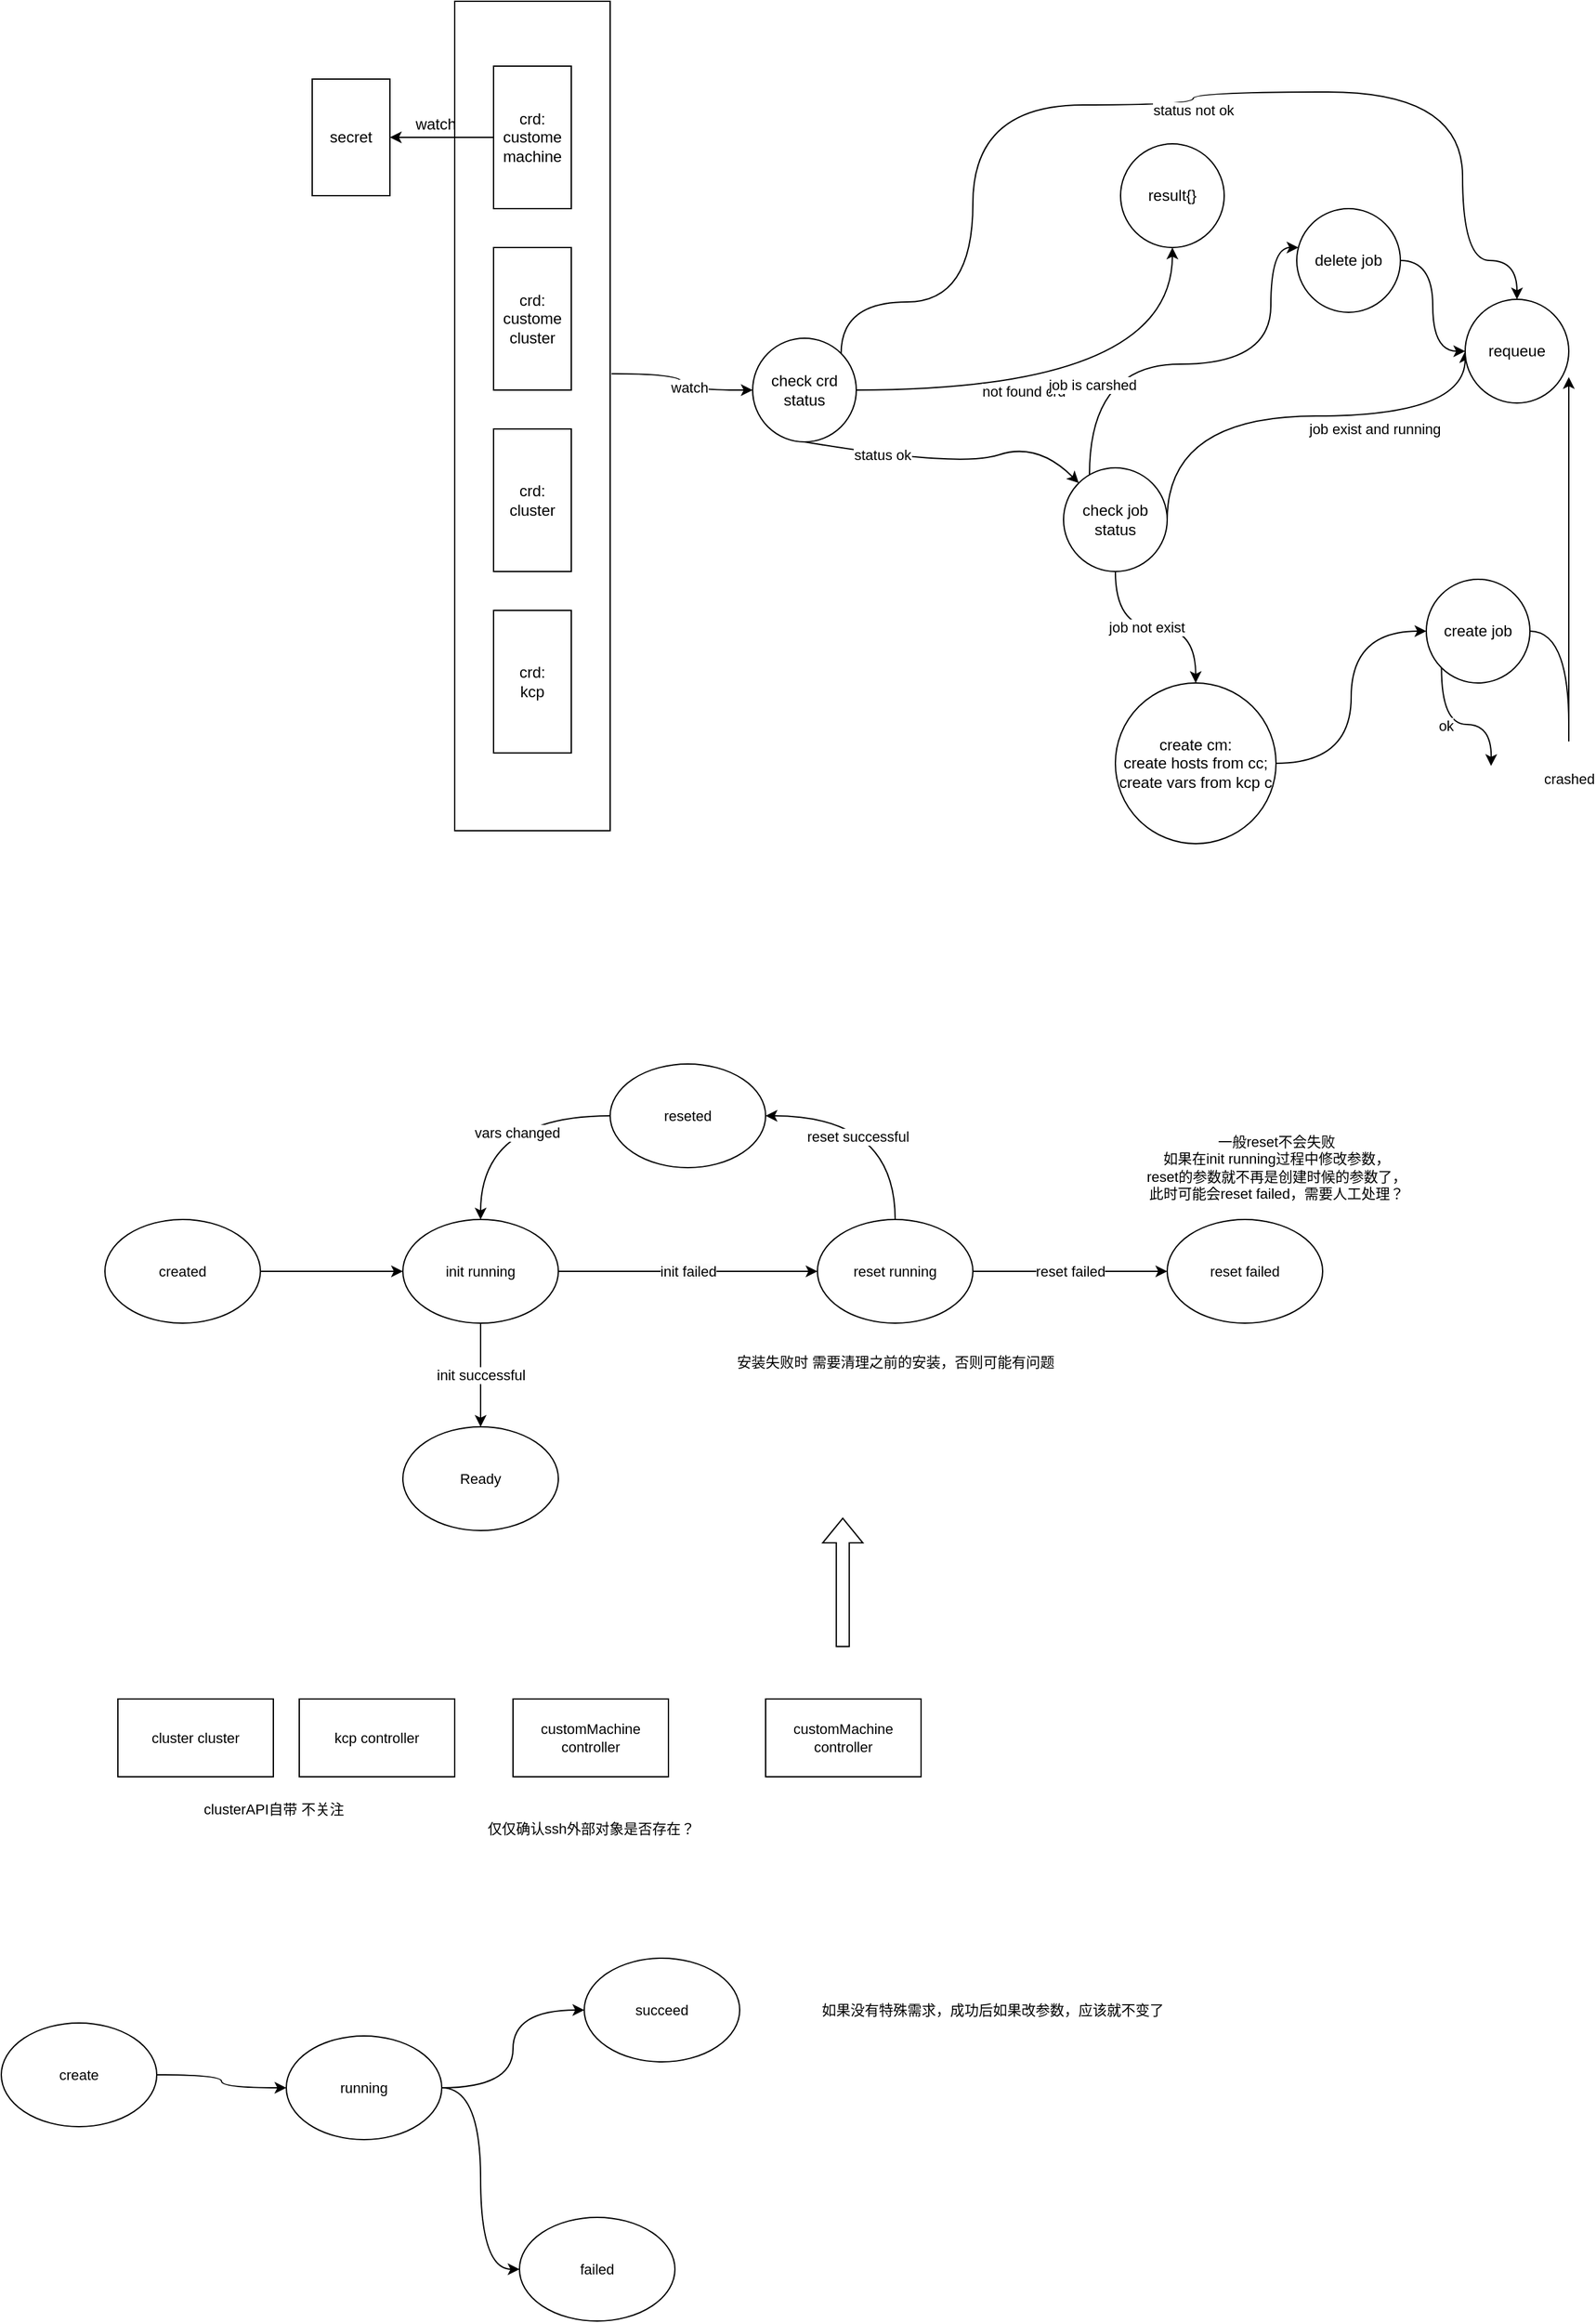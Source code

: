 <mxfile version="20.7.4" type="github">
  <diagram id="CT1NjjWQJzac3AZeAv4A" name="第 1 页">
    <mxGraphModel dx="1756" dy="723" grid="1" gridSize="10" guides="1" tooltips="1" connect="1" arrows="1" fold="1" page="1" pageScale="1" pageWidth="827" pageHeight="1169" math="0" shadow="0">
      <root>
        <mxCell id="0" />
        <mxCell id="1" parent="0" />
        <mxCell id="kSKy-D9Eql0qE67P8Xhp-44" value="" style="rounded=0;whiteSpace=wrap;html=1;" vertex="1" parent="1">
          <mxGeometry x="-100" y="20" width="120" height="640" as="geometry" />
        </mxCell>
        <mxCell id="kSKy-D9Eql0qE67P8Xhp-1" value="result{}" style="ellipse;whiteSpace=wrap;html=1;aspect=fixed;" vertex="1" parent="1">
          <mxGeometry x="414" y="130" width="80" height="80" as="geometry" />
        </mxCell>
        <mxCell id="kSKy-D9Eql0qE67P8Xhp-9" style="edgeStyle=orthogonalEdgeStyle;rounded=0;orthogonalLoop=1;jettySize=auto;html=1;curved=1;" edge="1" parent="1" source="kSKy-D9Eql0qE67P8Xhp-2" target="kSKy-D9Eql0qE67P8Xhp-1">
          <mxGeometry relative="1" as="geometry" />
        </mxCell>
        <mxCell id="kSKy-D9Eql0qE67P8Xhp-10" value="not found crd" style="edgeLabel;html=1;align=center;verticalAlign=middle;resizable=0;points=[];" vertex="1" connectable="0" parent="kSKy-D9Eql0qE67P8Xhp-9">
          <mxGeometry x="-0.275" y="-1" relative="1" as="geometry">
            <mxPoint as="offset" />
          </mxGeometry>
        </mxCell>
        <mxCell id="kSKy-D9Eql0qE67P8Xhp-29" style="edgeStyle=orthogonalEdgeStyle;curved=1;rounded=0;orthogonalLoop=1;jettySize=auto;html=1;exitX=1;exitY=0;exitDx=0;exitDy=0;entryX=0.5;entryY=0;entryDx=0;entryDy=0;" edge="1" parent="1" source="kSKy-D9Eql0qE67P8Xhp-2" target="kSKy-D9Eql0qE67P8Xhp-8">
          <mxGeometry relative="1" as="geometry">
            <mxPoint x="700" y="250" as="targetPoint" />
            <Array as="points">
              <mxPoint x="198" y="252" />
              <mxPoint x="300" y="252" />
              <mxPoint x="300" y="100" />
              <mxPoint x="470" y="100" />
              <mxPoint x="470" y="90" />
              <mxPoint x="678" y="90" />
              <mxPoint x="678" y="220" />
              <mxPoint x="720" y="220" />
            </Array>
          </mxGeometry>
        </mxCell>
        <mxCell id="kSKy-D9Eql0qE67P8Xhp-30" value="status not ok" style="edgeLabel;html=1;align=center;verticalAlign=middle;resizable=0;points=[];" vertex="1" connectable="0" parent="kSKy-D9Eql0qE67P8Xhp-29">
          <mxGeometry x="0.048" y="-4" relative="1" as="geometry">
            <mxPoint as="offset" />
          </mxGeometry>
        </mxCell>
        <mxCell id="kSKy-D9Eql0qE67P8Xhp-2" value="check crd status" style="ellipse;whiteSpace=wrap;html=1;aspect=fixed;" vertex="1" parent="1">
          <mxGeometry x="130" y="280" width="80" height="80" as="geometry" />
        </mxCell>
        <mxCell id="kSKy-D9Eql0qE67P8Xhp-16" style="edgeStyle=orthogonalEdgeStyle;rounded=0;orthogonalLoop=1;jettySize=auto;html=1;entryX=0.5;entryY=0;entryDx=0;entryDy=0;curved=1;" edge="1" parent="1" source="kSKy-D9Eql0qE67P8Xhp-4" target="kSKy-D9Eql0qE67P8Xhp-13">
          <mxGeometry relative="1" as="geometry" />
        </mxCell>
        <mxCell id="kSKy-D9Eql0qE67P8Xhp-17" value="job not exist" style="edgeLabel;html=1;align=center;verticalAlign=middle;resizable=0;points=[];" vertex="1" connectable="0" parent="kSKy-D9Eql0qE67P8Xhp-16">
          <mxGeometry x="-0.102" relative="1" as="geometry">
            <mxPoint as="offset" />
          </mxGeometry>
        </mxCell>
        <mxCell id="kSKy-D9Eql0qE67P8Xhp-19" style="edgeStyle=orthogonalEdgeStyle;rounded=0;orthogonalLoop=1;jettySize=auto;html=1;entryX=0;entryY=0.5;entryDx=0;entryDy=0;curved=1;" edge="1" parent="1" source="kSKy-D9Eql0qE67P8Xhp-4" target="kSKy-D9Eql0qE67P8Xhp-8">
          <mxGeometry relative="1" as="geometry">
            <Array as="points">
              <mxPoint x="450" y="340" />
            </Array>
          </mxGeometry>
        </mxCell>
        <mxCell id="kSKy-D9Eql0qE67P8Xhp-52" value="job exist and running" style="edgeLabel;html=1;align=center;verticalAlign=middle;resizable=0;points=[];" vertex="1" connectable="0" parent="kSKy-D9Eql0qE67P8Xhp-19">
          <mxGeometry x="0.333" y="-10" relative="1" as="geometry">
            <mxPoint as="offset" />
          </mxGeometry>
        </mxCell>
        <mxCell id="kSKy-D9Eql0qE67P8Xhp-21" style="edgeStyle=orthogonalEdgeStyle;rounded=0;orthogonalLoop=1;jettySize=auto;html=1;curved=1;" edge="1" parent="1" source="kSKy-D9Eql0qE67P8Xhp-4" target="kSKy-D9Eql0qE67P8Xhp-23">
          <mxGeometry relative="1" as="geometry">
            <Array as="points">
              <mxPoint x="390" y="300" />
              <mxPoint x="530" y="300" />
              <mxPoint x="530" y="210" />
            </Array>
          </mxGeometry>
        </mxCell>
        <mxCell id="kSKy-D9Eql0qE67P8Xhp-22" value="job is carshed" style="edgeLabel;html=1;align=center;verticalAlign=middle;resizable=0;points=[];" vertex="1" connectable="0" parent="kSKy-D9Eql0qE67P8Xhp-21">
          <mxGeometry x="-0.481" y="-16" relative="1" as="geometry">
            <mxPoint as="offset" />
          </mxGeometry>
        </mxCell>
        <mxCell id="kSKy-D9Eql0qE67P8Xhp-4" value="check job status" style="ellipse;whiteSpace=wrap;html=1;aspect=fixed;" vertex="1" parent="1">
          <mxGeometry x="370" y="380" width="80" height="80" as="geometry" />
        </mxCell>
        <mxCell id="kSKy-D9Eql0qE67P8Xhp-32" style="edgeStyle=orthogonalEdgeStyle;curved=1;rounded=0;orthogonalLoop=1;jettySize=auto;html=1;exitX=0;exitY=1;exitDx=0;exitDy=0;" edge="1" parent="1" source="kSKy-D9Eql0qE67P8Xhp-5">
          <mxGeometry relative="1" as="geometry">
            <mxPoint x="700" y="610" as="targetPoint" />
          </mxGeometry>
        </mxCell>
        <mxCell id="kSKy-D9Eql0qE67P8Xhp-33" value="ok" style="edgeLabel;html=1;align=center;verticalAlign=middle;resizable=0;points=[];" vertex="1" connectable="0" parent="kSKy-D9Eql0qE67P8Xhp-32">
          <mxGeometry x="-0.183" y="-1" relative="1" as="geometry">
            <mxPoint as="offset" />
          </mxGeometry>
        </mxCell>
        <mxCell id="kSKy-D9Eql0qE67P8Xhp-34" style="edgeStyle=orthogonalEdgeStyle;curved=1;rounded=0;orthogonalLoop=1;jettySize=auto;html=1;entryX=1;entryY=0.75;entryDx=0;entryDy=0;entryPerimeter=0;" edge="1" parent="1" source="kSKy-D9Eql0qE67P8Xhp-5" target="kSKy-D9Eql0qE67P8Xhp-8">
          <mxGeometry relative="1" as="geometry">
            <Array as="points">
              <mxPoint x="760" y="650" />
              <mxPoint x="760" y="360" />
            </Array>
          </mxGeometry>
        </mxCell>
        <mxCell id="kSKy-D9Eql0qE67P8Xhp-35" value="crashed" style="edgeLabel;html=1;align=center;verticalAlign=middle;resizable=0;points=[];" vertex="1" connectable="0" parent="kSKy-D9Eql0qE67P8Xhp-34">
          <mxGeometry x="-0.204" relative="1" as="geometry">
            <mxPoint as="offset" />
          </mxGeometry>
        </mxCell>
        <mxCell id="kSKy-D9Eql0qE67P8Xhp-5" value="create job" style="ellipse;whiteSpace=wrap;html=1;aspect=fixed;" vertex="1" parent="1">
          <mxGeometry x="650" y="466" width="80" height="80" as="geometry" />
        </mxCell>
        <mxCell id="kSKy-D9Eql0qE67P8Xhp-6" value="" style="curved=1;endArrow=classic;html=1;rounded=0;exitX=0.5;exitY=1;exitDx=0;exitDy=0;" edge="1" parent="1" source="kSKy-D9Eql0qE67P8Xhp-2" target="kSKy-D9Eql0qE67P8Xhp-4">
          <mxGeometry width="50" height="50" relative="1" as="geometry">
            <mxPoint x="270" y="320" as="sourcePoint" />
            <mxPoint x="332.188" y="386.718" as="targetPoint" />
            <Array as="points">
              <mxPoint x="290" y="380" />
              <mxPoint x="350" y="360" />
            </Array>
          </mxGeometry>
        </mxCell>
        <mxCell id="kSKy-D9Eql0qE67P8Xhp-7" value="status ok" style="edgeLabel;html=1;align=center;verticalAlign=middle;resizable=0;points=[];" vertex="1" connectable="0" parent="kSKy-D9Eql0qE67P8Xhp-6">
          <mxGeometry x="-0.467" relative="1" as="geometry">
            <mxPoint as="offset" />
          </mxGeometry>
        </mxCell>
        <mxCell id="kSKy-D9Eql0qE67P8Xhp-8" value="requeue" style="ellipse;whiteSpace=wrap;html=1;aspect=fixed;" vertex="1" parent="1">
          <mxGeometry x="680" y="250" width="80" height="80" as="geometry" />
        </mxCell>
        <mxCell id="kSKy-D9Eql0qE67P8Xhp-31" style="edgeStyle=orthogonalEdgeStyle;curved=1;rounded=0;orthogonalLoop=1;jettySize=auto;html=1;" edge="1" parent="1" source="kSKy-D9Eql0qE67P8Xhp-13" target="kSKy-D9Eql0qE67P8Xhp-5">
          <mxGeometry relative="1" as="geometry" />
        </mxCell>
        <mxCell id="kSKy-D9Eql0qE67P8Xhp-13" value="create cm:&lt;br&gt;create hosts from cc;&lt;br&gt;create vars from kcp c" style="ellipse;whiteSpace=wrap;html=1;aspect=fixed;" vertex="1" parent="1">
          <mxGeometry x="410" y="546" width="124" height="124" as="geometry" />
        </mxCell>
        <mxCell id="kSKy-D9Eql0qE67P8Xhp-24" style="edgeStyle=orthogonalEdgeStyle;curved=1;rounded=0;orthogonalLoop=1;jettySize=auto;html=1;" edge="1" parent="1" source="kSKy-D9Eql0qE67P8Xhp-23" target="kSKy-D9Eql0qE67P8Xhp-8">
          <mxGeometry relative="1" as="geometry" />
        </mxCell>
        <mxCell id="kSKy-D9Eql0qE67P8Xhp-23" value="delete job" style="ellipse;whiteSpace=wrap;html=1;aspect=fixed;" vertex="1" parent="1">
          <mxGeometry x="550" y="180" width="80" height="80" as="geometry" />
        </mxCell>
        <mxCell id="kSKy-D9Eql0qE67P8Xhp-26" style="edgeStyle=orthogonalEdgeStyle;curved=1;rounded=0;orthogonalLoop=1;jettySize=auto;html=1;exitX=1.008;exitY=0.449;exitDx=0;exitDy=0;exitPerimeter=0;" edge="1" parent="1" source="kSKy-D9Eql0qE67P8Xhp-44" target="kSKy-D9Eql0qE67P8Xhp-2">
          <mxGeometry relative="1" as="geometry">
            <mxPoint x="90" y="230" as="sourcePoint" />
          </mxGeometry>
        </mxCell>
        <mxCell id="kSKy-D9Eql0qE67P8Xhp-49" value="watch" style="edgeLabel;html=1;align=center;verticalAlign=middle;resizable=0;points=[];" vertex="1" connectable="0" parent="kSKy-D9Eql0qE67P8Xhp-26">
          <mxGeometry x="0.191" y="2" relative="1" as="geometry">
            <mxPoint as="offset" />
          </mxGeometry>
        </mxCell>
        <mxCell id="kSKy-D9Eql0qE67P8Xhp-41" style="edgeStyle=orthogonalEdgeStyle;curved=1;rounded=0;orthogonalLoop=1;jettySize=auto;html=1;entryX=1;entryY=0.5;entryDx=0;entryDy=0;" edge="1" parent="1" source="kSKy-D9Eql0qE67P8Xhp-37" target="kSKy-D9Eql0qE67P8Xhp-40">
          <mxGeometry relative="1" as="geometry" />
        </mxCell>
        <mxCell id="kSKy-D9Eql0qE67P8Xhp-37" value="crd:&lt;br&gt;custome machine" style="rounded=0;whiteSpace=wrap;html=1;" vertex="1" parent="1">
          <mxGeometry x="-70" y="70" width="60" height="110" as="geometry" />
        </mxCell>
        <mxCell id="kSKy-D9Eql0qE67P8Xhp-38" value="crd:&lt;br&gt;custome cluster" style="rounded=0;whiteSpace=wrap;html=1;" vertex="1" parent="1">
          <mxGeometry x="-70" y="210" width="60" height="110" as="geometry" />
        </mxCell>
        <mxCell id="kSKy-D9Eql0qE67P8Xhp-39" value="crd:&lt;br&gt;cluster" style="rounded=0;whiteSpace=wrap;html=1;" vertex="1" parent="1">
          <mxGeometry x="-70" y="350" width="60" height="110" as="geometry" />
        </mxCell>
        <mxCell id="kSKy-D9Eql0qE67P8Xhp-40" value="secret" style="rounded=0;whiteSpace=wrap;html=1;" vertex="1" parent="1">
          <mxGeometry x="-210" y="80" width="60" height="90" as="geometry" />
        </mxCell>
        <mxCell id="kSKy-D9Eql0qE67P8Xhp-42" value="watch" style="text;html=1;align=center;verticalAlign=middle;resizable=0;points=[];autosize=1;strokeColor=none;fillColor=none;" vertex="1" parent="1">
          <mxGeometry x="-140" y="100" width="50" height="30" as="geometry" />
        </mxCell>
        <mxCell id="kSKy-D9Eql0qE67P8Xhp-53" value="crd:&lt;br&gt;kcp" style="rounded=0;whiteSpace=wrap;html=1;" vertex="1" parent="1">
          <mxGeometry x="-70" y="490" width="60" height="110" as="geometry" />
        </mxCell>
        <mxCell id="kSKy-D9Eql0qE67P8Xhp-63" style="edgeStyle=orthogonalEdgeStyle;shape=connector;curved=1;rounded=0;orthogonalLoop=1;jettySize=auto;html=1;labelBackgroundColor=default;strokeColor=default;fontFamily=Helvetica;fontSize=11;fontColor=default;endArrow=classic;" edge="1" parent="1" source="kSKy-D9Eql0qE67P8Xhp-57" target="kSKy-D9Eql0qE67P8Xhp-62">
          <mxGeometry relative="1" as="geometry">
            <mxPoint x="90" y="1000" as="targetPoint" />
          </mxGeometry>
        </mxCell>
        <mxCell id="kSKy-D9Eql0qE67P8Xhp-71" value="&lt;span style=&quot;background-color: rgb(251, 251, 251);&quot;&gt;init failed&lt;/span&gt;" style="edgeLabel;html=1;align=center;verticalAlign=middle;resizable=0;points=[];fontSize=11;fontFamily=Helvetica;fontColor=default;" vertex="1" connectable="0" parent="kSKy-D9Eql0qE67P8Xhp-63">
          <mxGeometry x="-0.295" y="-3" relative="1" as="geometry">
            <mxPoint x="29" y="-3" as="offset" />
          </mxGeometry>
        </mxCell>
        <mxCell id="kSKy-D9Eql0qE67P8Xhp-65" value="init successful" style="edgeStyle=orthogonalEdgeStyle;shape=connector;curved=1;rounded=0;orthogonalLoop=1;jettySize=auto;html=1;labelBackgroundColor=default;strokeColor=default;fontFamily=Helvetica;fontSize=11;fontColor=default;endArrow=classic;" edge="1" parent="1" source="kSKy-D9Eql0qE67P8Xhp-57" target="kSKy-D9Eql0qE67P8Xhp-64">
          <mxGeometry relative="1" as="geometry" />
        </mxCell>
        <mxCell id="kSKy-D9Eql0qE67P8Xhp-57" value="init running" style="ellipse;whiteSpace=wrap;html=1;fontFamily=Helvetica;fontSize=11;fontColor=default;" vertex="1" parent="1">
          <mxGeometry x="-140" y="960" width="120" height="80" as="geometry" />
        </mxCell>
        <mxCell id="kSKy-D9Eql0qE67P8Xhp-61" style="edgeStyle=orthogonalEdgeStyle;shape=connector;curved=1;rounded=0;orthogonalLoop=1;jettySize=auto;html=1;labelBackgroundColor=default;strokeColor=default;fontFamily=Helvetica;fontSize=11;fontColor=default;endArrow=classic;" edge="1" parent="1" source="kSKy-D9Eql0qE67P8Xhp-59" target="kSKy-D9Eql0qE67P8Xhp-57">
          <mxGeometry relative="1" as="geometry" />
        </mxCell>
        <mxCell id="kSKy-D9Eql0qE67P8Xhp-59" value="created" style="ellipse;whiteSpace=wrap;html=1;fontFamily=Helvetica;fontSize=11;fontColor=default;" vertex="1" parent="1">
          <mxGeometry x="-370" y="960" width="120" height="80" as="geometry" />
        </mxCell>
        <mxCell id="kSKy-D9Eql0qE67P8Xhp-74" value="reset failed" style="edgeStyle=orthogonalEdgeStyle;shape=connector;curved=1;rounded=0;orthogonalLoop=1;jettySize=auto;html=1;labelBackgroundColor=default;strokeColor=default;fontFamily=Helvetica;fontSize=11;fontColor=default;endArrow=classic;" edge="1" parent="1" source="kSKy-D9Eql0qE67P8Xhp-62" target="kSKy-D9Eql0qE67P8Xhp-70">
          <mxGeometry relative="1" as="geometry" />
        </mxCell>
        <mxCell id="kSKy-D9Eql0qE67P8Xhp-80" style="edgeStyle=orthogonalEdgeStyle;shape=connector;curved=1;rounded=0;orthogonalLoop=1;jettySize=auto;html=1;entryX=1;entryY=0.5;entryDx=0;entryDy=0;labelBackgroundColor=default;strokeColor=default;fontFamily=Helvetica;fontSize=11;fontColor=default;endArrow=classic;exitX=0.5;exitY=0;exitDx=0;exitDy=0;" edge="1" parent="1" source="kSKy-D9Eql0qE67P8Xhp-62" target="kSKy-D9Eql0qE67P8Xhp-79">
          <mxGeometry relative="1" as="geometry" />
        </mxCell>
        <mxCell id="kSKy-D9Eql0qE67P8Xhp-82" value="reset successful" style="edgeLabel;html=1;align=center;verticalAlign=middle;resizable=0;points=[];fontSize=11;fontFamily=Helvetica;fontColor=default;" vertex="1" connectable="0" parent="kSKy-D9Eql0qE67P8Xhp-80">
          <mxGeometry x="0.211" y="16" relative="1" as="geometry">
            <mxPoint as="offset" />
          </mxGeometry>
        </mxCell>
        <mxCell id="kSKy-D9Eql0qE67P8Xhp-62" value="reset running" style="ellipse;whiteSpace=wrap;html=1;fontFamily=Helvetica;fontSize=11;fontColor=default;" vertex="1" parent="1">
          <mxGeometry x="180" y="960" width="120" height="80" as="geometry" />
        </mxCell>
        <mxCell id="kSKy-D9Eql0qE67P8Xhp-64" value="Ready" style="ellipse;whiteSpace=wrap;html=1;fontFamily=Helvetica;fontSize=11;fontColor=default;" vertex="1" parent="1">
          <mxGeometry x="-140" y="1120" width="120" height="80" as="geometry" />
        </mxCell>
        <mxCell id="kSKy-D9Eql0qE67P8Xhp-70" value="reset failed" style="ellipse;whiteSpace=wrap;html=1;fontFamily=Helvetica;fontSize=11;fontColor=default;" vertex="1" parent="1">
          <mxGeometry x="450" y="960" width="120" height="80" as="geometry" />
        </mxCell>
        <mxCell id="kSKy-D9Eql0qE67P8Xhp-77" value="一般reset不会失败&lt;br&gt;如果在init running过程中修改参数，&lt;br&gt;reset的参数就不再是创建时候的参数了，&lt;br&gt;此时可能会reset failed，需要人工处理？" style="text;html=1;align=center;verticalAlign=middle;resizable=0;points=[];autosize=1;strokeColor=none;fillColor=none;fontSize=11;fontFamily=Helvetica;fontColor=default;" vertex="1" parent="1">
          <mxGeometry x="414" y="885" width="240" height="70" as="geometry" />
        </mxCell>
        <mxCell id="kSKy-D9Eql0qE67P8Xhp-81" style="edgeStyle=orthogonalEdgeStyle;shape=connector;curved=1;rounded=0;orthogonalLoop=1;jettySize=auto;html=1;labelBackgroundColor=default;strokeColor=default;fontFamily=Helvetica;fontSize=11;fontColor=default;endArrow=classic;" edge="1" parent="1" source="kSKy-D9Eql0qE67P8Xhp-79" target="kSKy-D9Eql0qE67P8Xhp-57">
          <mxGeometry relative="1" as="geometry" />
        </mxCell>
        <mxCell id="kSKy-D9Eql0qE67P8Xhp-83" value="vars changed" style="edgeLabel;html=1;align=center;verticalAlign=middle;resizable=0;points=[];fontSize=11;fontFamily=Helvetica;fontColor=default;" vertex="1" connectable="0" parent="kSKy-D9Eql0qE67P8Xhp-81">
          <mxGeometry x="-0.194" y="13" relative="1" as="geometry">
            <mxPoint as="offset" />
          </mxGeometry>
        </mxCell>
        <mxCell id="kSKy-D9Eql0qE67P8Xhp-79" value="reseted" style="ellipse;whiteSpace=wrap;html=1;fontFamily=Helvetica;fontSize=11;fontColor=default;" vertex="1" parent="1">
          <mxGeometry x="20" y="840" width="120" height="80" as="geometry" />
        </mxCell>
        <mxCell id="kSKy-D9Eql0qE67P8Xhp-85" value="安装失败时 需要清理之前的安装，否则可能有问题&lt;br&gt;" style="text;html=1;align=center;verticalAlign=middle;resizable=0;points=[];autosize=1;strokeColor=none;fillColor=none;fontSize=11;fontFamily=Helvetica;fontColor=default;" vertex="1" parent="1">
          <mxGeometry x="95" y="1055" width="290" height="30" as="geometry" />
        </mxCell>
        <mxCell id="kSKy-D9Eql0qE67P8Xhp-86" value="cluster cluster" style="whiteSpace=wrap;html=1;fontFamily=Helvetica;fontSize=11;fontColor=default;" vertex="1" parent="1">
          <mxGeometry x="-360" y="1330" width="120" height="60" as="geometry" />
        </mxCell>
        <mxCell id="kSKy-D9Eql0qE67P8Xhp-87" value="kcp controller" style="whiteSpace=wrap;html=1;fontFamily=Helvetica;fontSize=11;fontColor=default;" vertex="1" parent="1">
          <mxGeometry x="-220" y="1330" width="120" height="60" as="geometry" />
        </mxCell>
        <mxCell id="kSKy-D9Eql0qE67P8Xhp-88" value="clusterAPI自带 不关注" style="text;html=1;align=center;verticalAlign=middle;resizable=0;points=[];autosize=1;strokeColor=none;fillColor=none;fontSize=11;fontFamily=Helvetica;fontColor=default;" vertex="1" parent="1">
          <mxGeometry x="-310" y="1400" width="140" height="30" as="geometry" />
        </mxCell>
        <mxCell id="kSKy-D9Eql0qE67P8Xhp-90" value="customMachine controller" style="whiteSpace=wrap;html=1;fontFamily=Helvetica;fontSize=11;fontColor=default;" vertex="1" parent="1">
          <mxGeometry x="-55" y="1330" width="120" height="60" as="geometry" />
        </mxCell>
        <mxCell id="kSKy-D9Eql0qE67P8Xhp-91" value="仅仅确认ssh外部对象是否存在？" style="text;html=1;align=center;verticalAlign=middle;resizable=0;points=[];autosize=1;strokeColor=none;fillColor=none;fontSize=11;fontFamily=Helvetica;fontColor=default;" vertex="1" parent="1">
          <mxGeometry x="-95" y="1415" width="200" height="30" as="geometry" />
        </mxCell>
        <mxCell id="kSKy-D9Eql0qE67P8Xhp-92" value="customMachine controller" style="whiteSpace=wrap;html=1;fontFamily=Helvetica;fontSize=11;fontColor=default;" vertex="1" parent="1">
          <mxGeometry x="140" y="1330" width="120" height="60" as="geometry" />
        </mxCell>
        <mxCell id="kSKy-D9Eql0qE67P8Xhp-93" value="" style="shape=flexArrow;endArrow=classic;html=1;rounded=0;labelBackgroundColor=default;strokeColor=default;fontFamily=Helvetica;fontSize=11;fontColor=default;curved=1;" edge="1" parent="1">
          <mxGeometry width="50" height="50" relative="1" as="geometry">
            <mxPoint x="199.57" y="1290" as="sourcePoint" />
            <mxPoint x="199.57" y="1190" as="targetPoint" />
          </mxGeometry>
        </mxCell>
        <mxCell id="kSKy-D9Eql0qE67P8Xhp-98" style="edgeStyle=orthogonalEdgeStyle;shape=connector;curved=1;rounded=0;orthogonalLoop=1;jettySize=auto;html=1;labelBackgroundColor=default;strokeColor=default;fontFamily=Helvetica;fontSize=11;fontColor=default;endArrow=classic;" edge="1" parent="1" source="kSKy-D9Eql0qE67P8Xhp-94" target="kSKy-D9Eql0qE67P8Xhp-95">
          <mxGeometry relative="1" as="geometry" />
        </mxCell>
        <mxCell id="kSKy-D9Eql0qE67P8Xhp-94" value="create" style="ellipse;whiteSpace=wrap;html=1;fontFamily=Helvetica;fontSize=11;fontColor=default;" vertex="1" parent="1">
          <mxGeometry x="-450" y="1580" width="120" height="80" as="geometry" />
        </mxCell>
        <mxCell id="kSKy-D9Eql0qE67P8Xhp-99" style="edgeStyle=orthogonalEdgeStyle;shape=connector;curved=1;rounded=0;orthogonalLoop=1;jettySize=auto;html=1;labelBackgroundColor=default;strokeColor=default;fontFamily=Helvetica;fontSize=11;fontColor=default;endArrow=classic;" edge="1" parent="1" source="kSKy-D9Eql0qE67P8Xhp-95" target="kSKy-D9Eql0qE67P8Xhp-96">
          <mxGeometry relative="1" as="geometry" />
        </mxCell>
        <mxCell id="kSKy-D9Eql0qE67P8Xhp-100" style="edgeStyle=orthogonalEdgeStyle;shape=connector;curved=1;rounded=0;orthogonalLoop=1;jettySize=auto;html=1;entryX=0;entryY=0.5;entryDx=0;entryDy=0;labelBackgroundColor=default;strokeColor=default;fontFamily=Helvetica;fontSize=11;fontColor=default;endArrow=classic;" edge="1" parent="1" source="kSKy-D9Eql0qE67P8Xhp-95" target="kSKy-D9Eql0qE67P8Xhp-97">
          <mxGeometry relative="1" as="geometry" />
        </mxCell>
        <mxCell id="kSKy-D9Eql0qE67P8Xhp-95" value="running" style="ellipse;whiteSpace=wrap;html=1;fontFamily=Helvetica;fontSize=11;fontColor=default;" vertex="1" parent="1">
          <mxGeometry x="-230" y="1590" width="120" height="80" as="geometry" />
        </mxCell>
        <mxCell id="kSKy-D9Eql0qE67P8Xhp-96" value="succeed" style="ellipse;whiteSpace=wrap;html=1;fontFamily=Helvetica;fontSize=11;fontColor=default;" vertex="1" parent="1">
          <mxGeometry y="1530" width="120" height="80" as="geometry" />
        </mxCell>
        <mxCell id="kSKy-D9Eql0qE67P8Xhp-97" value="failed" style="ellipse;whiteSpace=wrap;html=1;fontFamily=Helvetica;fontSize=11;fontColor=default;" vertex="1" parent="1">
          <mxGeometry x="-50" y="1730" width="120" height="80" as="geometry" />
        </mxCell>
        <mxCell id="kSKy-D9Eql0qE67P8Xhp-101" value="如果没有特殊需求，成功后如果改参数，应该就不变了" style="text;html=1;align=center;verticalAlign=middle;resizable=0;points=[];autosize=1;strokeColor=none;fillColor=none;fontSize=11;fontFamily=Helvetica;fontColor=default;" vertex="1" parent="1">
          <mxGeometry x="160" y="1555" width="310" height="30" as="geometry" />
        </mxCell>
      </root>
    </mxGraphModel>
  </diagram>
</mxfile>
